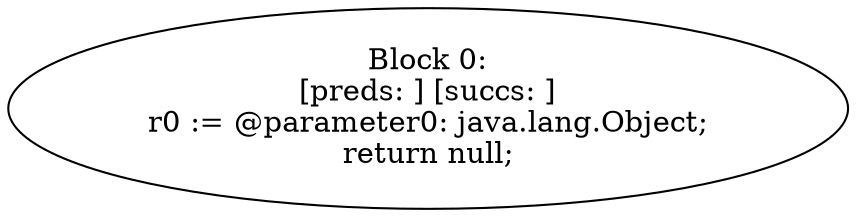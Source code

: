 digraph "unitGraph" {
    "Block 0:
[preds: ] [succs: ]
r0 := @parameter0: java.lang.Object;
return null;
"
}

